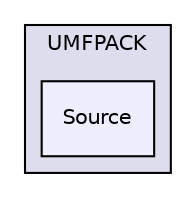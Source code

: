 digraph "libs/SuiteSparse/UMFPACK/Source" {
  compound=true
  node [ fontsize="10", fontname="Helvetica"];
  edge [ labelfontsize="10", labelfontname="Helvetica"];
  subgraph clusterdir_48adbbb77cd47947e6f70368d656f2e1 {
    graph [ bgcolor="#ddddee", pencolor="black", label="UMFPACK" fontname="Helvetica", fontsize="10", URL="dir_48adbbb77cd47947e6f70368d656f2e1.html"]
  dir_a2c69d444516cd5fd52a5e15fa575aaa [shape=box, label="Source", style="filled", fillcolor="#eeeeff", pencolor="black", URL="dir_a2c69d444516cd5fd52a5e15fa575aaa.html"];
  }
}
